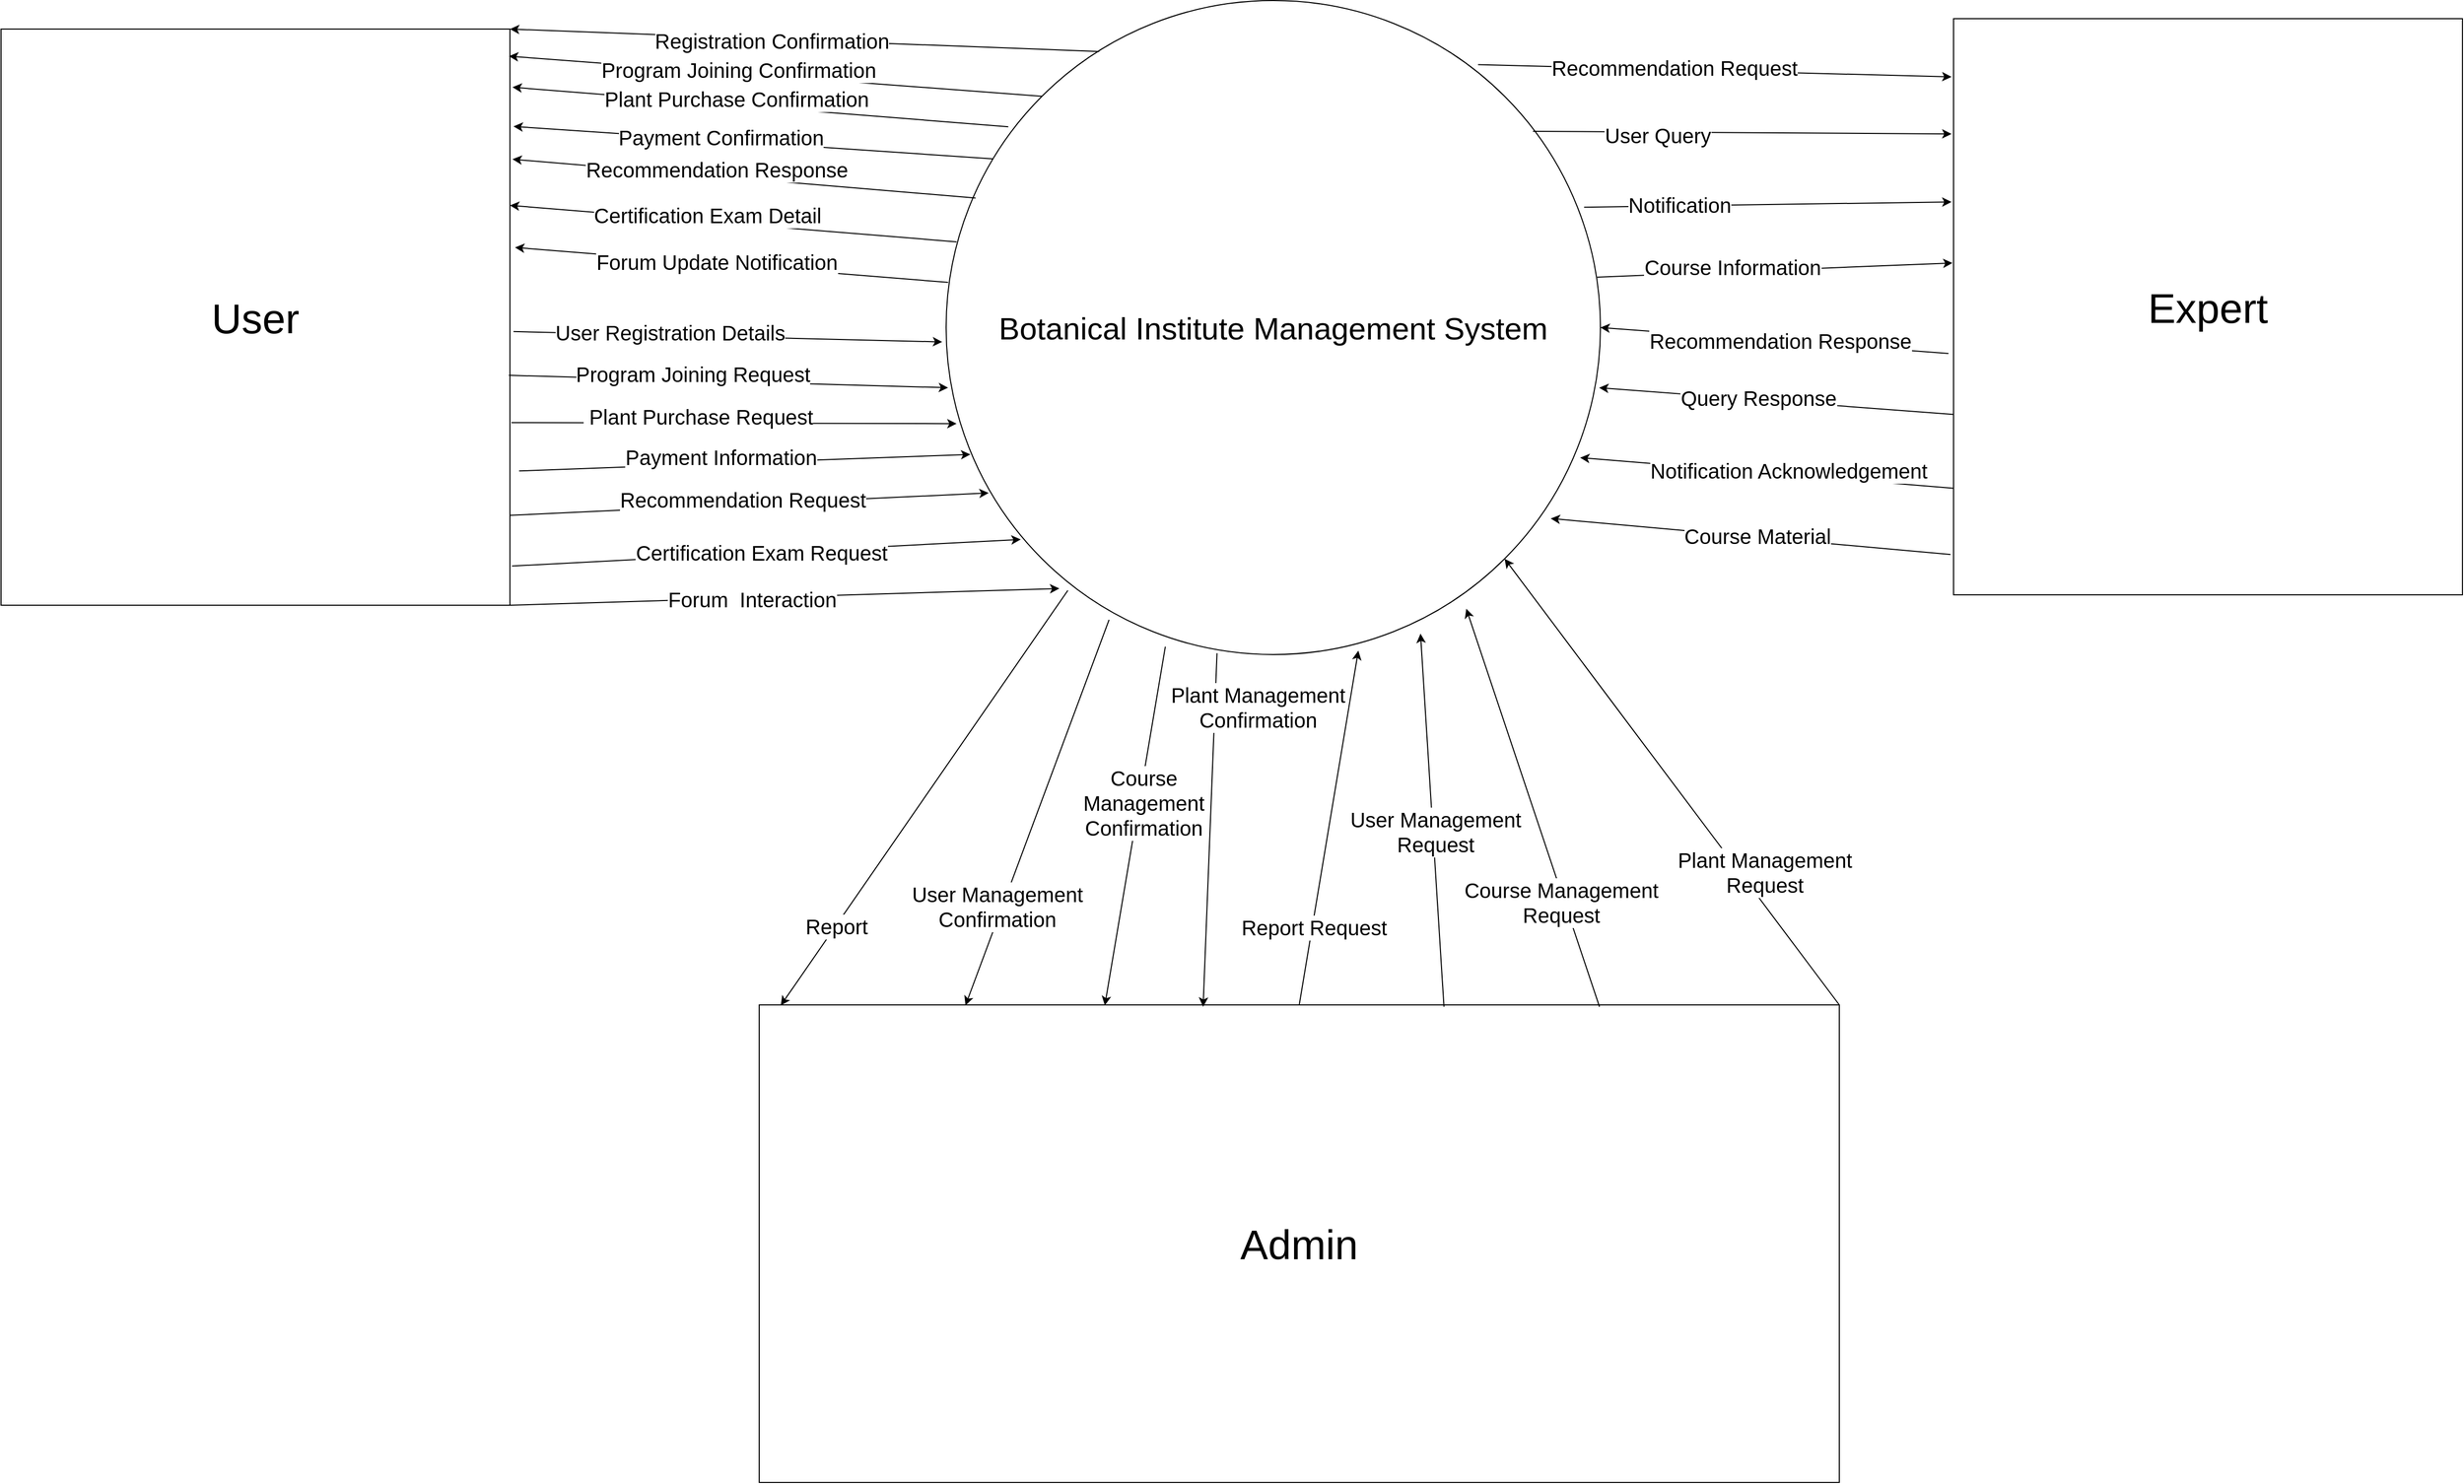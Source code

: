 <mxfile version="22.1.16" type="onedrive">
  <diagram name="Page-1" id="wK68PvIPrZr7_4aeDGbZ">
    <mxGraphModel grid="1" page="1" gridSize="10" guides="1" tooltips="1" connect="1" arrows="1" fold="1" pageScale="1" pageWidth="3300" pageHeight="4681" math="0" shadow="0">
      <root>
        <mxCell id="0" />
        <mxCell id="1" parent="0" />
        <mxCell id="sfHX7WNjNzunwl_Qtnw9-26" value="&lt;font style=&quot;font-size: 30px;&quot;&gt;Botanical Institute Management System&lt;/font&gt;" style="ellipse;whiteSpace=wrap;html=1;aspect=fixed;" vertex="1" parent="1">
          <mxGeometry x="1220" y="812.5" width="630" height="630" as="geometry" />
        </mxCell>
        <mxCell id="sfHX7WNjNzunwl_Qtnw9-27" value="&lt;font style=&quot;font-size: 40px;&quot;&gt;User&lt;/font&gt;" style="rounded=0;whiteSpace=wrap;html=1;" vertex="1" parent="1">
          <mxGeometry x="310" y="840" width="490" height="555" as="geometry" />
        </mxCell>
        <mxCell id="oULqDZiRnJvPcXNqzjtD-4" value="" style="endArrow=classic;html=1;rounded=0;entryX=1;entryY=0;entryDx=0;entryDy=0;exitX=0.234;exitY=0.078;exitDx=0;exitDy=0;exitPerimeter=0;" edge="1" parent="1" source="sfHX7WNjNzunwl_Qtnw9-26" target="sfHX7WNjNzunwl_Qtnw9-27">
          <mxGeometry width="50" height="50" relative="1" as="geometry">
            <mxPoint x="1230" y="810" as="sourcePoint" />
            <mxPoint x="1280" y="760" as="targetPoint" />
          </mxGeometry>
        </mxCell>
        <mxCell id="oULqDZiRnJvPcXNqzjtD-25" value="&lt;span style=&quot;font-size: 20px;&quot;&gt;Registration Confirmation&lt;/span&gt;" style="edgeLabel;html=1;align=center;verticalAlign=middle;resizable=0;points=[];" connectable="0" vertex="1" parent="oULqDZiRnJvPcXNqzjtD-4">
          <mxGeometry x="0.114" y="1" relative="1" as="geometry">
            <mxPoint x="1" as="offset" />
          </mxGeometry>
        </mxCell>
        <mxCell id="oULqDZiRnJvPcXNqzjtD-5" value="" style="endArrow=classic;html=1;rounded=0;entryX=0.998;entryY=0.047;entryDx=0;entryDy=0;entryPerimeter=0;exitX=0;exitY=0;exitDx=0;exitDy=0;" edge="1" parent="1" source="sfHX7WNjNzunwl_Qtnw9-26" target="sfHX7WNjNzunwl_Qtnw9-27">
          <mxGeometry width="50" height="50" relative="1" as="geometry">
            <mxPoint x="1010" y="980" as="sourcePoint" />
            <mxPoint x="1060" y="930" as="targetPoint" />
          </mxGeometry>
        </mxCell>
        <mxCell id="oULqDZiRnJvPcXNqzjtD-26" value="&lt;span style=&quot;font-size: 20px;&quot;&gt;Program Joining Confirmation&lt;/span&gt;" style="edgeLabel;html=1;align=center;verticalAlign=middle;resizable=0;points=[];" connectable="0" vertex="1" parent="oULqDZiRnJvPcXNqzjtD-5">
          <mxGeometry x="0.419" y="1" relative="1" as="geometry">
            <mxPoint x="72" as="offset" />
          </mxGeometry>
        </mxCell>
        <mxCell id="oULqDZiRnJvPcXNqzjtD-6" value="" style="endArrow=classic;html=1;rounded=0;entryX=1.005;entryY=0.101;entryDx=0;entryDy=0;entryPerimeter=0;exitX=0.095;exitY=0.193;exitDx=0;exitDy=0;exitPerimeter=0;" edge="1" parent="1" source="sfHX7WNjNzunwl_Qtnw9-26" target="sfHX7WNjNzunwl_Qtnw9-27">
          <mxGeometry width="50" height="50" relative="1" as="geometry">
            <mxPoint x="960" y="1050" as="sourcePoint" />
            <mxPoint x="1010" y="1000" as="targetPoint" />
          </mxGeometry>
        </mxCell>
        <mxCell id="oULqDZiRnJvPcXNqzjtD-27" value="&lt;span style=&quot;font-size: 20px;&quot;&gt;Plant Purchase Confirmation&lt;/span&gt;" style="edgeLabel;html=1;align=center;verticalAlign=middle;resizable=0;points=[];" connectable="0" vertex="1" parent="oULqDZiRnJvPcXNqzjtD-6">
          <mxGeometry x="0.474" y="1" relative="1" as="geometry">
            <mxPoint x="90" as="offset" />
          </mxGeometry>
        </mxCell>
        <mxCell id="oULqDZiRnJvPcXNqzjtD-7" value="" style="endArrow=classic;html=1;rounded=0;entryX=1.007;entryY=0.169;entryDx=0;entryDy=0;entryPerimeter=0;exitX=0.071;exitY=0.242;exitDx=0;exitDy=0;exitPerimeter=0;" edge="1" parent="1" source="sfHX7WNjNzunwl_Qtnw9-26" target="sfHX7WNjNzunwl_Qtnw9-27">
          <mxGeometry width="50" height="50" relative="1" as="geometry">
            <mxPoint x="1030" y="1050" as="sourcePoint" />
            <mxPoint x="1080" y="1000" as="targetPoint" />
          </mxGeometry>
        </mxCell>
        <mxCell id="oULqDZiRnJvPcXNqzjtD-28" value="&lt;span style=&quot;font-size: 20px;&quot;&gt;Payment Confirmation&lt;/span&gt;" style="edgeLabel;html=1;align=center;verticalAlign=middle;resizable=0;points=[];" connectable="0" vertex="1" parent="oULqDZiRnJvPcXNqzjtD-7">
          <mxGeometry x="0.355" relative="1" as="geometry">
            <mxPoint x="50" as="offset" />
          </mxGeometry>
        </mxCell>
        <mxCell id="oULqDZiRnJvPcXNqzjtD-8" value="" style="endArrow=classic;html=1;rounded=0;entryX=1.005;entryY=0.226;entryDx=0;entryDy=0;entryPerimeter=0;exitX=0.045;exitY=0.302;exitDx=0;exitDy=0;exitPerimeter=0;" edge="1" parent="1" source="sfHX7WNjNzunwl_Qtnw9-26" target="sfHX7WNjNzunwl_Qtnw9-27">
          <mxGeometry width="50" height="50" relative="1" as="geometry">
            <mxPoint x="1010" y="1110" as="sourcePoint" />
            <mxPoint x="1060" y="1060" as="targetPoint" />
          </mxGeometry>
        </mxCell>
        <mxCell id="oULqDZiRnJvPcXNqzjtD-29" value="&lt;span style=&quot;font-size: 20px;&quot;&gt;Recommendation Response&lt;/span&gt;" style="edgeLabel;html=1;align=center;verticalAlign=middle;resizable=0;points=[];" connectable="0" vertex="1" parent="oULqDZiRnJvPcXNqzjtD-8">
          <mxGeometry x="0.488" relative="1" as="geometry">
            <mxPoint x="82" as="offset" />
          </mxGeometry>
        </mxCell>
        <mxCell id="oULqDZiRnJvPcXNqzjtD-9" value="" style="endArrow=classic;html=1;rounded=0;entryX=1;entryY=0.306;entryDx=0;entryDy=0;entryPerimeter=0;exitX=0.016;exitY=0.369;exitDx=0;exitDy=0;exitPerimeter=0;" edge="1" parent="1" source="sfHX7WNjNzunwl_Qtnw9-26" target="sfHX7WNjNzunwl_Qtnw9-27">
          <mxGeometry width="50" height="50" relative="1" as="geometry">
            <mxPoint x="1010" y="1110" as="sourcePoint" />
            <mxPoint x="1060" y="1060" as="targetPoint" />
          </mxGeometry>
        </mxCell>
        <mxCell id="oULqDZiRnJvPcXNqzjtD-30" value="&lt;font style=&quot;font-size: 20px;&quot;&gt;Certification Exam Detail&lt;/font&gt;" style="edgeLabel;html=1;align=center;verticalAlign=middle;resizable=0;points=[];" connectable="0" vertex="1" parent="oULqDZiRnJvPcXNqzjtD-9">
          <mxGeometry x="0.452" y="-1" relative="1" as="geometry">
            <mxPoint x="72" as="offset" />
          </mxGeometry>
        </mxCell>
        <mxCell id="oULqDZiRnJvPcXNqzjtD-10" value="" style="endArrow=classic;html=1;rounded=0;entryX=1.01;entryY=0.379;entryDx=0;entryDy=0;entryPerimeter=0;exitX=0.003;exitY=0.431;exitDx=0;exitDy=0;exitPerimeter=0;" edge="1" parent="1" source="sfHX7WNjNzunwl_Qtnw9-26" target="sfHX7WNjNzunwl_Qtnw9-27">
          <mxGeometry width="50" height="50" relative="1" as="geometry">
            <mxPoint x="1010" y="1110" as="sourcePoint" />
            <mxPoint x="1060" y="1060" as="targetPoint" />
          </mxGeometry>
        </mxCell>
        <mxCell id="oULqDZiRnJvPcXNqzjtD-31" value="&lt;span style=&quot;font-size: 20px;&quot;&gt;Forum Update Notification&lt;/span&gt;" style="edgeLabel;html=1;align=center;verticalAlign=middle;resizable=0;points=[];" connectable="0" vertex="1" parent="oULqDZiRnJvPcXNqzjtD-10">
          <mxGeometry x="0.407" y="3" relative="1" as="geometry">
            <mxPoint x="71" as="offset" />
          </mxGeometry>
        </mxCell>
        <mxCell id="oULqDZiRnJvPcXNqzjtD-11" value="" style="endArrow=classic;html=1;rounded=0;exitX=1.007;exitY=0.525;exitDx=0;exitDy=0;exitPerimeter=0;entryX=-0.006;entryY=0.522;entryDx=0;entryDy=0;entryPerimeter=0;" edge="1" parent="1" source="sfHX7WNjNzunwl_Qtnw9-27" target="sfHX7WNjNzunwl_Qtnw9-26">
          <mxGeometry width="50" height="50" relative="1" as="geometry">
            <mxPoint x="940" y="1190" as="sourcePoint" />
            <mxPoint x="990" y="1140" as="targetPoint" />
          </mxGeometry>
        </mxCell>
        <mxCell id="oULqDZiRnJvPcXNqzjtD-18" value="&lt;font style=&quot;font-size: 20px;&quot;&gt;User Registration Details&lt;/font&gt;" style="edgeLabel;html=1;align=center;verticalAlign=middle;resizable=0;points=[];" connectable="0" vertex="1" parent="oULqDZiRnJvPcXNqzjtD-11">
          <mxGeometry x="-0.677" y="-2" relative="1" as="geometry">
            <mxPoint x="84" y="-3" as="offset" />
          </mxGeometry>
        </mxCell>
        <mxCell id="oULqDZiRnJvPcXNqzjtD-12" value="" style="endArrow=classic;html=1;rounded=0;exitX=0.998;exitY=0.601;exitDx=0;exitDy=0;exitPerimeter=0;entryX=0.003;entryY=0.592;entryDx=0;entryDy=0;entryPerimeter=0;" edge="1" parent="1" source="sfHX7WNjNzunwl_Qtnw9-27" target="sfHX7WNjNzunwl_Qtnw9-26">
          <mxGeometry width="50" height="50" relative="1" as="geometry">
            <mxPoint x="910" y="1200" as="sourcePoint" />
            <mxPoint x="960" y="1150" as="targetPoint" />
          </mxGeometry>
        </mxCell>
        <mxCell id="oULqDZiRnJvPcXNqzjtD-19" value="&lt;font style=&quot;font-size: 20px;&quot;&gt;Program Joining Request&lt;/font&gt;" style="edgeLabel;html=1;align=center;verticalAlign=middle;resizable=0;points=[];" connectable="0" vertex="1" parent="oULqDZiRnJvPcXNqzjtD-12">
          <mxGeometry x="-0.67" y="-1" relative="1" as="geometry">
            <mxPoint x="107" y="-5" as="offset" />
          </mxGeometry>
        </mxCell>
        <mxCell id="oULqDZiRnJvPcXNqzjtD-13" value="" style="endArrow=classic;html=1;rounded=0;exitX=1.003;exitY=0.683;exitDx=0;exitDy=0;exitPerimeter=0;entryX=0.016;entryY=0.647;entryDx=0;entryDy=0;entryPerimeter=0;" edge="1" parent="1" source="sfHX7WNjNzunwl_Qtnw9-27" target="sfHX7WNjNzunwl_Qtnw9-26">
          <mxGeometry width="50" height="50" relative="1" as="geometry">
            <mxPoint x="940" y="1250" as="sourcePoint" />
            <mxPoint x="990" y="1200" as="targetPoint" />
          </mxGeometry>
        </mxCell>
        <mxCell id="oULqDZiRnJvPcXNqzjtD-20" value="&lt;font style=&quot;font-size: 20px;&quot;&gt;&amp;nbsp;Plant Purchase Request&lt;/font&gt;" style="edgeLabel;html=1;align=center;verticalAlign=middle;resizable=0;points=[];" connectable="0" vertex="1" parent="oULqDZiRnJvPcXNqzjtD-13">
          <mxGeometry x="-0.639" y="-3" relative="1" as="geometry">
            <mxPoint x="102" y="-10" as="offset" />
          </mxGeometry>
        </mxCell>
        <mxCell id="oULqDZiRnJvPcXNqzjtD-14" value="" style="endArrow=classic;html=1;rounded=0;exitX=1.018;exitY=0.767;exitDx=0;exitDy=0;exitPerimeter=0;entryX=0.037;entryY=0.694;entryDx=0;entryDy=0;entryPerimeter=0;" edge="1" parent="1" source="sfHX7WNjNzunwl_Qtnw9-27" target="sfHX7WNjNzunwl_Qtnw9-26">
          <mxGeometry width="50" height="50" relative="1" as="geometry">
            <mxPoint x="940" y="1290" as="sourcePoint" />
            <mxPoint x="990" y="1240" as="targetPoint" />
          </mxGeometry>
        </mxCell>
        <mxCell id="oULqDZiRnJvPcXNqzjtD-21" value="&lt;font style=&quot;font-size: 20px;&quot;&gt;Payment Information&lt;/font&gt;" style="edgeLabel;html=1;align=center;verticalAlign=middle;resizable=0;points=[];" connectable="0" vertex="1" parent="oULqDZiRnJvPcXNqzjtD-14">
          <mxGeometry x="-0.528" y="3" relative="1" as="geometry">
            <mxPoint x="92" y="-7" as="offset" />
          </mxGeometry>
        </mxCell>
        <mxCell id="oULqDZiRnJvPcXNqzjtD-15" value="" style="endArrow=classic;html=1;rounded=0;exitX=1.001;exitY=0.844;exitDx=0;exitDy=0;exitPerimeter=0;entryX=0.065;entryY=0.753;entryDx=0;entryDy=0;entryPerimeter=0;" edge="1" parent="1" source="sfHX7WNjNzunwl_Qtnw9-27" target="sfHX7WNjNzunwl_Qtnw9-26">
          <mxGeometry width="50" height="50" relative="1" as="geometry">
            <mxPoint x="890" y="1340" as="sourcePoint" />
            <mxPoint x="940" y="1290" as="targetPoint" />
          </mxGeometry>
        </mxCell>
        <mxCell id="oULqDZiRnJvPcXNqzjtD-22" value="&lt;font style=&quot;font-size: 20px;&quot;&gt;Recommendation Request&lt;/font&gt;" style="edgeLabel;html=1;align=center;verticalAlign=middle;resizable=0;points=[];" connectable="0" vertex="1" parent="oULqDZiRnJvPcXNqzjtD-15">
          <mxGeometry x="-0.437" y="-3" relative="1" as="geometry">
            <mxPoint x="93" y="-13" as="offset" />
          </mxGeometry>
        </mxCell>
        <mxCell id="oULqDZiRnJvPcXNqzjtD-16" value="" style="endArrow=classic;html=1;rounded=0;exitX=1.004;exitY=0.932;exitDx=0;exitDy=0;exitPerimeter=0;entryX=0.114;entryY=0.824;entryDx=0;entryDy=0;entryPerimeter=0;" edge="1" parent="1" source="sfHX7WNjNzunwl_Qtnw9-27" target="sfHX7WNjNzunwl_Qtnw9-26">
          <mxGeometry width="50" height="50" relative="1" as="geometry">
            <mxPoint x="900" y="1370" as="sourcePoint" />
            <mxPoint x="950" y="1320" as="targetPoint" />
          </mxGeometry>
        </mxCell>
        <mxCell id="oULqDZiRnJvPcXNqzjtD-23" value="&lt;font style=&quot;font-size: 20px;&quot;&gt;Certification Exam Request&lt;/font&gt;" style="edgeLabel;html=1;align=center;verticalAlign=middle;resizable=0;points=[];" connectable="0" vertex="1" parent="oULqDZiRnJvPcXNqzjtD-16">
          <mxGeometry x="-0.453" y="-3" relative="1" as="geometry">
            <mxPoint x="106" y="-10" as="offset" />
          </mxGeometry>
        </mxCell>
        <mxCell id="oULqDZiRnJvPcXNqzjtD-17" value="" style="endArrow=classic;html=1;rounded=0;exitX=1;exitY=1;exitDx=0;exitDy=0;entryX=0.173;entryY=0.899;entryDx=0;entryDy=0;entryPerimeter=0;" edge="1" parent="1" source="sfHX7WNjNzunwl_Qtnw9-27" target="sfHX7WNjNzunwl_Qtnw9-26">
          <mxGeometry width="50" height="50" relative="1" as="geometry">
            <mxPoint x="760" y="1422.47" as="sourcePoint" />
            <mxPoint x="1300.17" y="1395.0" as="targetPoint" />
          </mxGeometry>
        </mxCell>
        <mxCell id="oULqDZiRnJvPcXNqzjtD-24" value="&lt;font style=&quot;font-size: 20px;&quot;&gt;Forum&amp;nbsp; Interaction&lt;/font&gt;" style="edgeLabel;html=1;align=center;verticalAlign=middle;resizable=0;points=[];" connectable="0" vertex="1" parent="oULqDZiRnJvPcXNqzjtD-17">
          <mxGeometry x="-0.447" y="-4" relative="1" as="geometry">
            <mxPoint x="86" y="-6" as="offset" />
          </mxGeometry>
        </mxCell>
        <mxCell id="oULqDZiRnJvPcXNqzjtD-32" value="&lt;span style=&quot;font-size: 40px;&quot;&gt;Expert&lt;/span&gt;" style="rounded=0;whiteSpace=wrap;html=1;" vertex="1" parent="1">
          <mxGeometry x="2190" y="830" width="490" height="555" as="geometry" />
        </mxCell>
        <mxCell id="oULqDZiRnJvPcXNqzjtD-33" value="" style="endArrow=classic;html=1;rounded=0;exitX=0.813;exitY=0.098;exitDx=0;exitDy=0;exitPerimeter=0;entryX=-0.004;entryY=0.101;entryDx=0;entryDy=0;entryPerimeter=0;" edge="1" parent="1" source="sfHX7WNjNzunwl_Qtnw9-26" target="oULqDZiRnJvPcXNqzjtD-32">
          <mxGeometry width="50" height="50" relative="1" as="geometry">
            <mxPoint x="1700" y="830" as="sourcePoint" />
            <mxPoint x="1750" y="780" as="targetPoint" />
          </mxGeometry>
        </mxCell>
        <mxCell id="oULqDZiRnJvPcXNqzjtD-43" value="&lt;span style=&quot;font-size: 20px;&quot;&gt;Recommendation Request&lt;/span&gt;" style="edgeLabel;html=1;align=center;verticalAlign=middle;resizable=0;points=[];" connectable="0" vertex="1" parent="oULqDZiRnJvPcXNqzjtD-33">
          <mxGeometry x="-0.383" y="1" relative="1" as="geometry">
            <mxPoint x="48" as="offset" />
          </mxGeometry>
        </mxCell>
        <mxCell id="oULqDZiRnJvPcXNqzjtD-34" value="" style="endArrow=classic;html=1;rounded=0;exitX=0.897;exitY=0.2;exitDx=0;exitDy=0;exitPerimeter=0;entryX=-0.004;entryY=0.2;entryDx=0;entryDy=0;entryPerimeter=0;" edge="1" parent="1" source="sfHX7WNjNzunwl_Qtnw9-26" target="oULqDZiRnJvPcXNqzjtD-32">
          <mxGeometry width="50" height="50" relative="1" as="geometry">
            <mxPoint x="1840" y="940" as="sourcePoint" />
            <mxPoint x="1890" y="890" as="targetPoint" />
          </mxGeometry>
        </mxCell>
        <mxCell id="oULqDZiRnJvPcXNqzjtD-44" value="&lt;span style=&quot;font-size: 20px;&quot;&gt;User Query&lt;/span&gt;" style="edgeLabel;html=1;align=center;verticalAlign=middle;resizable=0;points=[];" connectable="0" vertex="1" parent="oULqDZiRnJvPcXNqzjtD-34">
          <mxGeometry x="-0.403" y="-3" relative="1" as="geometry">
            <mxPoint x="-1" as="offset" />
          </mxGeometry>
        </mxCell>
        <mxCell id="oULqDZiRnJvPcXNqzjtD-35" value="" style="endArrow=classic;html=1;rounded=0;entryX=-0.004;entryY=0.318;entryDx=0;entryDy=0;entryPerimeter=0;exitX=0.975;exitY=0.316;exitDx=0;exitDy=0;exitPerimeter=0;" edge="1" parent="1" source="sfHX7WNjNzunwl_Qtnw9-26" target="oULqDZiRnJvPcXNqzjtD-32">
          <mxGeometry width="50" height="50" relative="1" as="geometry">
            <mxPoint x="1810" y="970" as="sourcePoint" />
            <mxPoint x="1960" y="1000" as="targetPoint" />
          </mxGeometry>
        </mxCell>
        <mxCell id="oULqDZiRnJvPcXNqzjtD-47" value="&lt;span style=&quot;font-size: 20px;&quot;&gt;Notification&lt;/span&gt;" style="edgeLabel;html=1;align=center;verticalAlign=middle;resizable=0;points=[];" connectable="0" vertex="1" parent="oULqDZiRnJvPcXNqzjtD-35">
          <mxGeometry x="-0.522" y="-7" relative="1" as="geometry">
            <mxPoint x="7" y="-9" as="offset" />
          </mxGeometry>
        </mxCell>
        <mxCell id="oULqDZiRnJvPcXNqzjtD-36" value="" style="endArrow=classic;html=1;rounded=0;exitX=0.995;exitY=0.423;exitDx=0;exitDy=0;exitPerimeter=0;entryX=-0.002;entryY=0.424;entryDx=0;entryDy=0;entryPerimeter=0;" edge="1" parent="1" source="sfHX7WNjNzunwl_Qtnw9-26" target="oULqDZiRnJvPcXNqzjtD-32">
          <mxGeometry width="50" height="50" relative="1" as="geometry">
            <mxPoint x="1900" y="1070" as="sourcePoint" />
            <mxPoint x="1950" y="1020" as="targetPoint" />
          </mxGeometry>
        </mxCell>
        <mxCell id="oULqDZiRnJvPcXNqzjtD-48" value="&lt;span style=&quot;font-size: 20px;&quot;&gt;Course Information&lt;/span&gt;" style="edgeLabel;html=1;align=center;verticalAlign=middle;resizable=0;points=[];" connectable="0" vertex="1" parent="oULqDZiRnJvPcXNqzjtD-36">
          <mxGeometry x="-0.497" y="-6" relative="1" as="geometry">
            <mxPoint x="44" y="-13" as="offset" />
          </mxGeometry>
        </mxCell>
        <mxCell id="oULqDZiRnJvPcXNqzjtD-37" value="" style="endArrow=classic;html=1;rounded=0;entryX=1;entryY=0.5;entryDx=0;entryDy=0;exitX=-0.01;exitY=0.581;exitDx=0;exitDy=0;exitPerimeter=0;" edge="1" parent="1" source="oULqDZiRnJvPcXNqzjtD-32" target="sfHX7WNjNzunwl_Qtnw9-26">
          <mxGeometry width="50" height="50" relative="1" as="geometry">
            <mxPoint x="1990" y="1190" as="sourcePoint" />
            <mxPoint x="2040" y="1140" as="targetPoint" />
          </mxGeometry>
        </mxCell>
        <mxCell id="oULqDZiRnJvPcXNqzjtD-49" value="&lt;span style=&quot;font-size: 20px;&quot;&gt;Recommendation Response&lt;/span&gt;" style="edgeLabel;html=1;align=center;verticalAlign=middle;resizable=0;points=[];" connectable="0" vertex="1" parent="oULqDZiRnJvPcXNqzjtD-37">
          <mxGeometry x="0.381" y="5" relative="1" as="geometry">
            <mxPoint x="69" as="offset" />
          </mxGeometry>
        </mxCell>
        <mxCell id="oULqDZiRnJvPcXNqzjtD-38" value="" style="endArrow=classic;html=1;rounded=0;entryX=0.998;entryY=0.592;entryDx=0;entryDy=0;entryPerimeter=0;exitX=0.001;exitY=0.687;exitDx=0;exitDy=0;exitPerimeter=0;" edge="1" parent="1" source="oULqDZiRnJvPcXNqzjtD-32" target="sfHX7WNjNzunwl_Qtnw9-26">
          <mxGeometry width="50" height="50" relative="1" as="geometry">
            <mxPoint x="1940" y="1270" as="sourcePoint" />
            <mxPoint x="1990" y="1220" as="targetPoint" />
          </mxGeometry>
        </mxCell>
        <mxCell id="oULqDZiRnJvPcXNqzjtD-50" value="&lt;span style=&quot;font-size: 20px;&quot;&gt;Query Response&lt;/span&gt;" style="edgeLabel;html=1;align=center;verticalAlign=middle;resizable=0;points=[];" connectable="0" vertex="1" parent="oULqDZiRnJvPcXNqzjtD-38">
          <mxGeometry x="0.434" y="2" relative="1" as="geometry">
            <mxPoint x="56" as="offset" />
          </mxGeometry>
        </mxCell>
        <mxCell id="oULqDZiRnJvPcXNqzjtD-40" value="" style="endArrow=classic;html=1;rounded=0;entryX=0.969;entryY=0.699;entryDx=0;entryDy=0;entryPerimeter=0;exitX=0.001;exitY=0.815;exitDx=0;exitDy=0;exitPerimeter=0;" edge="1" parent="1" source="oULqDZiRnJvPcXNqzjtD-32" target="sfHX7WNjNzunwl_Qtnw9-26">
          <mxGeometry width="50" height="50" relative="1" as="geometry">
            <mxPoint x="1900" y="1440" as="sourcePoint" />
            <mxPoint x="1950" y="1390" as="targetPoint" />
          </mxGeometry>
        </mxCell>
        <mxCell id="oULqDZiRnJvPcXNqzjtD-51" value="&lt;span style=&quot;font-size: 20px;&quot;&gt;Notification Acknowledgement&lt;/span&gt;" style="edgeLabel;html=1;align=center;verticalAlign=middle;resizable=0;points=[];" connectable="0" vertex="1" parent="oULqDZiRnJvPcXNqzjtD-40">
          <mxGeometry x="0.366" y="3" relative="1" as="geometry">
            <mxPoint x="86" as="offset" />
          </mxGeometry>
        </mxCell>
        <mxCell id="oULqDZiRnJvPcXNqzjtD-41" value="" style="endArrow=classic;html=1;rounded=0;entryX=0.924;entryY=0.792;entryDx=0;entryDy=0;entryPerimeter=0;exitX=-0.006;exitY=0.93;exitDx=0;exitDy=0;exitPerimeter=0;" edge="1" parent="1" source="oULqDZiRnJvPcXNqzjtD-32" target="sfHX7WNjNzunwl_Qtnw9-26">
          <mxGeometry width="50" height="50" relative="1" as="geometry">
            <mxPoint x="1950" y="1380" as="sourcePoint" />
            <mxPoint x="2000" y="1330" as="targetPoint" />
          </mxGeometry>
        </mxCell>
        <mxCell id="oULqDZiRnJvPcXNqzjtD-52" value="&lt;span style=&quot;font-size: 20px;&quot;&gt;Course Material&lt;/span&gt;" style="edgeLabel;html=1;align=center;verticalAlign=middle;resizable=0;points=[];" connectable="0" vertex="1" parent="oULqDZiRnJvPcXNqzjtD-41">
          <mxGeometry x="0.32" y="5" relative="1" as="geometry">
            <mxPoint x="68" as="offset" />
          </mxGeometry>
        </mxCell>
        <mxCell id="oULqDZiRnJvPcXNqzjtD-53" value="&lt;span style=&quot;font-size: 40px;&quot;&gt;Admin&lt;/span&gt;" style="rounded=0;whiteSpace=wrap;html=1;" vertex="1" parent="1">
          <mxGeometry x="1040" y="1780" width="1040" height="460" as="geometry" />
        </mxCell>
        <mxCell id="oULqDZiRnJvPcXNqzjtD-58" value="" style="endArrow=classic;html=1;rounded=0;exitX=0.186;exitY=0.902;exitDx=0;exitDy=0;exitPerimeter=0;entryX=0.02;entryY=0.001;entryDx=0;entryDy=0;entryPerimeter=0;" edge="1" parent="1" source="sfHX7WNjNzunwl_Qtnw9-26" target="oULqDZiRnJvPcXNqzjtD-53">
          <mxGeometry width="50" height="50" relative="1" as="geometry">
            <mxPoint x="1280" y="1550" as="sourcePoint" />
            <mxPoint x="1330" y="1500" as="targetPoint" />
          </mxGeometry>
        </mxCell>
        <mxCell id="oULqDZiRnJvPcXNqzjtD-71" value="&lt;span style=&quot;font-size: 20px;&quot;&gt;Report&amp;nbsp;&lt;/span&gt;" style="edgeLabel;html=1;align=center;verticalAlign=middle;resizable=0;points=[];" connectable="0" vertex="1" parent="oULqDZiRnJvPcXNqzjtD-58">
          <mxGeometry x="0.603" y="2" relative="1" as="geometry">
            <mxPoint x="-1" y="1" as="offset" />
          </mxGeometry>
        </mxCell>
        <mxCell id="oULqDZiRnJvPcXNqzjtD-59" value="" style="endArrow=classic;html=1;rounded=0;exitX=0.249;exitY=0.947;exitDx=0;exitDy=0;exitPerimeter=0;entryX=0.191;entryY=0.001;entryDx=0;entryDy=0;entryPerimeter=0;" edge="1" parent="1" source="sfHX7WNjNzunwl_Qtnw9-26" target="oULqDZiRnJvPcXNqzjtD-53">
          <mxGeometry width="50" height="50" relative="1" as="geometry">
            <mxPoint x="1350" y="1500" as="sourcePoint" />
            <mxPoint x="1400" y="1450" as="targetPoint" />
          </mxGeometry>
        </mxCell>
        <mxCell id="oULqDZiRnJvPcXNqzjtD-73" value="&lt;span style=&quot;font-size: 20px;&quot;&gt;User Management &lt;br&gt;Confirmation&lt;/span&gt;" style="edgeLabel;html=1;align=center;verticalAlign=middle;resizable=0;points=[];" connectable="0" vertex="1" parent="oULqDZiRnJvPcXNqzjtD-59">
          <mxGeometry x="0.492" y="-3" relative="1" as="geometry">
            <mxPoint x="-2" as="offset" />
          </mxGeometry>
        </mxCell>
        <mxCell id="oULqDZiRnJvPcXNqzjtD-60" value="" style="endArrow=classic;html=1;rounded=0;exitX=0.335;exitY=0.988;exitDx=0;exitDy=0;exitPerimeter=0;entryX=0.32;entryY=0.001;entryDx=0;entryDy=0;entryPerimeter=0;" edge="1" parent="1" source="sfHX7WNjNzunwl_Qtnw9-26" target="oULqDZiRnJvPcXNqzjtD-53">
          <mxGeometry width="50" height="50" relative="1" as="geometry">
            <mxPoint x="1410" y="1580" as="sourcePoint" />
            <mxPoint x="1460" y="1530" as="targetPoint" />
          </mxGeometry>
        </mxCell>
        <mxCell id="oULqDZiRnJvPcXNqzjtD-74" value="&lt;span style=&quot;font-size: 20px;&quot;&gt;Course &lt;br&gt;Management&lt;br&gt;Confirmation&lt;br&gt;&lt;/span&gt;" style="edgeLabel;html=1;align=center;verticalAlign=middle;resizable=0;points=[];" connectable="0" vertex="1" parent="oULqDZiRnJvPcXNqzjtD-60">
          <mxGeometry x="0.231" relative="1" as="geometry">
            <mxPoint x="15" y="-63" as="offset" />
          </mxGeometry>
        </mxCell>
        <mxCell id="oULqDZiRnJvPcXNqzjtD-61" value="" style="endArrow=classic;html=1;rounded=0;exitX=0.414;exitY=0.998;exitDx=0;exitDy=0;exitPerimeter=0;entryX=0.411;entryY=0.004;entryDx=0;entryDy=0;entryPerimeter=0;" edge="1" parent="1" source="sfHX7WNjNzunwl_Qtnw9-26" target="oULqDZiRnJvPcXNqzjtD-53">
          <mxGeometry width="50" height="50" relative="1" as="geometry">
            <mxPoint x="1500" y="1550" as="sourcePoint" />
            <mxPoint x="1550" y="1500" as="targetPoint" />
          </mxGeometry>
        </mxCell>
        <mxCell id="oULqDZiRnJvPcXNqzjtD-75" value="&lt;span style=&quot;font-size: 20px;&quot;&gt;Plant Management&lt;br&gt;Confirmation&lt;br&gt;&lt;/span&gt;" style="edgeLabel;html=1;align=center;verticalAlign=middle;resizable=0;points=[];" connectable="0" vertex="1" parent="oULqDZiRnJvPcXNqzjtD-61">
          <mxGeometry x="0.367" y="1" relative="1" as="geometry">
            <mxPoint x="47" y="-181" as="offset" />
          </mxGeometry>
        </mxCell>
        <mxCell id="oULqDZiRnJvPcXNqzjtD-62" value="" style="endArrow=classic;html=1;rounded=0;entryX=0.63;entryY=0.994;entryDx=0;entryDy=0;entryPerimeter=0;exitX=0.5;exitY=0;exitDx=0;exitDy=0;" edge="1" parent="1" source="oULqDZiRnJvPcXNqzjtD-53" target="sfHX7WNjNzunwl_Qtnw9-26">
          <mxGeometry width="50" height="50" relative="1" as="geometry">
            <mxPoint x="1590" y="1700" as="sourcePoint" />
            <mxPoint x="1640" y="1640" as="targetPoint" />
          </mxGeometry>
        </mxCell>
        <mxCell id="oULqDZiRnJvPcXNqzjtD-67" value="&lt;span style=&quot;font-size: 20px;&quot;&gt;Report Request&lt;/span&gt;" style="edgeLabel;html=1;align=center;verticalAlign=middle;resizable=0;points=[];" connectable="0" vertex="1" parent="oULqDZiRnJvPcXNqzjtD-62">
          <mxGeometry x="-0.559" y="-1" relative="1" as="geometry">
            <mxPoint as="offset" />
          </mxGeometry>
        </mxCell>
        <mxCell id="oULqDZiRnJvPcXNqzjtD-63" value="" style="endArrow=classic;html=1;rounded=0;entryX=0.725;entryY=0.968;entryDx=0;entryDy=0;entryPerimeter=0;exitX=0.634;exitY=0.004;exitDx=0;exitDy=0;exitPerimeter=0;" edge="1" parent="1" source="oULqDZiRnJvPcXNqzjtD-53" target="sfHX7WNjNzunwl_Qtnw9-26">
          <mxGeometry width="50" height="50" relative="1" as="geometry">
            <mxPoint x="1680" y="1710" as="sourcePoint" />
            <mxPoint x="1720" y="1670" as="targetPoint" />
          </mxGeometry>
        </mxCell>
        <mxCell id="oULqDZiRnJvPcXNqzjtD-68" value="&lt;span style=&quot;font-size: 20px;&quot;&gt;User Management&lt;br&gt;Request&lt;br&gt;&lt;/span&gt;" style="edgeLabel;html=1;align=center;verticalAlign=middle;resizable=0;points=[];" connectable="0" vertex="1" parent="oULqDZiRnJvPcXNqzjtD-63">
          <mxGeometry x="-0.067" y="-2" relative="1" as="geometry">
            <mxPoint y="-1" as="offset" />
          </mxGeometry>
        </mxCell>
        <mxCell id="oULqDZiRnJvPcXNqzjtD-64" value="" style="endArrow=classic;html=1;rounded=0;entryX=0.795;entryY=0.93;entryDx=0;entryDy=0;entryPerimeter=0;exitX=0.778;exitY=0.004;exitDx=0;exitDy=0;exitPerimeter=0;" edge="1" parent="1" source="oULqDZiRnJvPcXNqzjtD-53" target="sfHX7WNjNzunwl_Qtnw9-26">
          <mxGeometry width="50" height="50" relative="1" as="geometry">
            <mxPoint x="1880" y="1720" as="sourcePoint" />
            <mxPoint x="1970" y="1600" as="targetPoint" />
          </mxGeometry>
        </mxCell>
        <mxCell id="oULqDZiRnJvPcXNqzjtD-69" value="&lt;span style=&quot;font-size: 20px;&quot;&gt;Course Management &lt;br&gt;Request&lt;/span&gt;" style="edgeLabel;html=1;align=center;verticalAlign=middle;resizable=0;points=[];" connectable="0" vertex="1" parent="oULqDZiRnJvPcXNqzjtD-64">
          <mxGeometry x="-0.468" y="3" relative="1" as="geometry">
            <mxPoint as="offset" />
          </mxGeometry>
        </mxCell>
        <mxCell id="oULqDZiRnJvPcXNqzjtD-66" value="" style="endArrow=classic;html=1;rounded=0;exitX=1;exitY=0;exitDx=0;exitDy=0;entryX=1;entryY=1;entryDx=0;entryDy=0;" edge="1" parent="1" source="oULqDZiRnJvPcXNqzjtD-53" target="sfHX7WNjNzunwl_Qtnw9-26">
          <mxGeometry width="50" height="50" relative="1" as="geometry">
            <mxPoint x="1990" y="1600" as="sourcePoint" />
            <mxPoint x="2040" y="1550" as="targetPoint" />
          </mxGeometry>
        </mxCell>
        <mxCell id="oULqDZiRnJvPcXNqzjtD-70" value="&lt;span style=&quot;font-size: 20px;&quot;&gt;Plant Management &lt;br&gt;Request&lt;/span&gt;" style="edgeLabel;html=1;align=center;verticalAlign=middle;resizable=0;points=[];" connectable="0" vertex="1" parent="oULqDZiRnJvPcXNqzjtD-66">
          <mxGeometry x="-0.41" y="-1" relative="1" as="geometry">
            <mxPoint x="22" y="-1" as="offset" />
          </mxGeometry>
        </mxCell>
      </root>
    </mxGraphModel>
  </diagram>
</mxfile>
